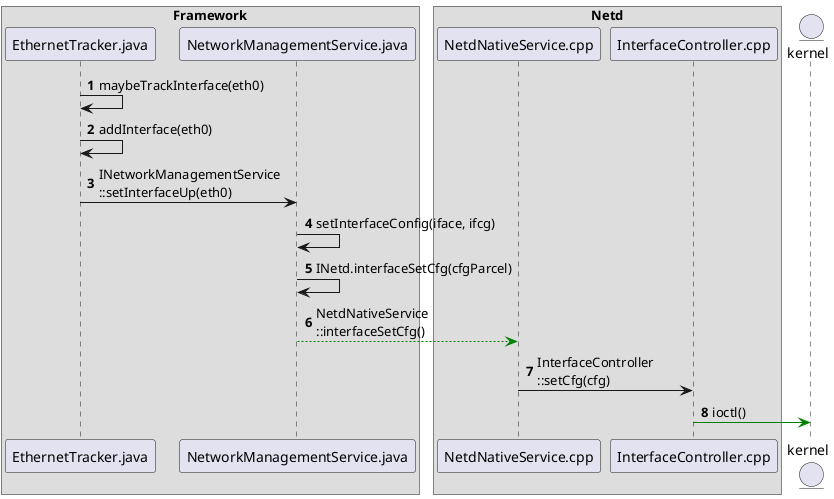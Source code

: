 @startuml
'comment

autonumber

box "Framework"
participant "EthernetTracker.java" as EthernetTracker
participant "NetworkManagementService.java" as NetworkManagementService
end box

EthernetTracker -> EthernetTracker: maybeTrackInterface(eth0)
EthernetTracker -> EthernetTracker: addInterface(eth0)
EthernetTracker -> NetworkManagementService: INetworkManagementService\n::setInterfaceUp(eth0)

box "Netd"
participant "NetdNativeService.cpp" as NetdNativeService
NetworkManagementService -> NetworkManagementService: setInterfaceConfig(iface, ifcg)
NetworkManagementService -> NetworkManagementService: INetd.interfaceSetCfg(cfgParcel)
NetworkManagementService --[#green]> NetdNativeService: NetdNativeService\n::interfaceSetCfg()
participant "InterfaceController.cpp" as InterfaceController
end box

entity "kernel" as kernel

NetdNativeService -> InterfaceController: InterfaceController\n::setCfg(cfg)
InterfaceController -[#green]> kernel: ioctl()
@enduml
